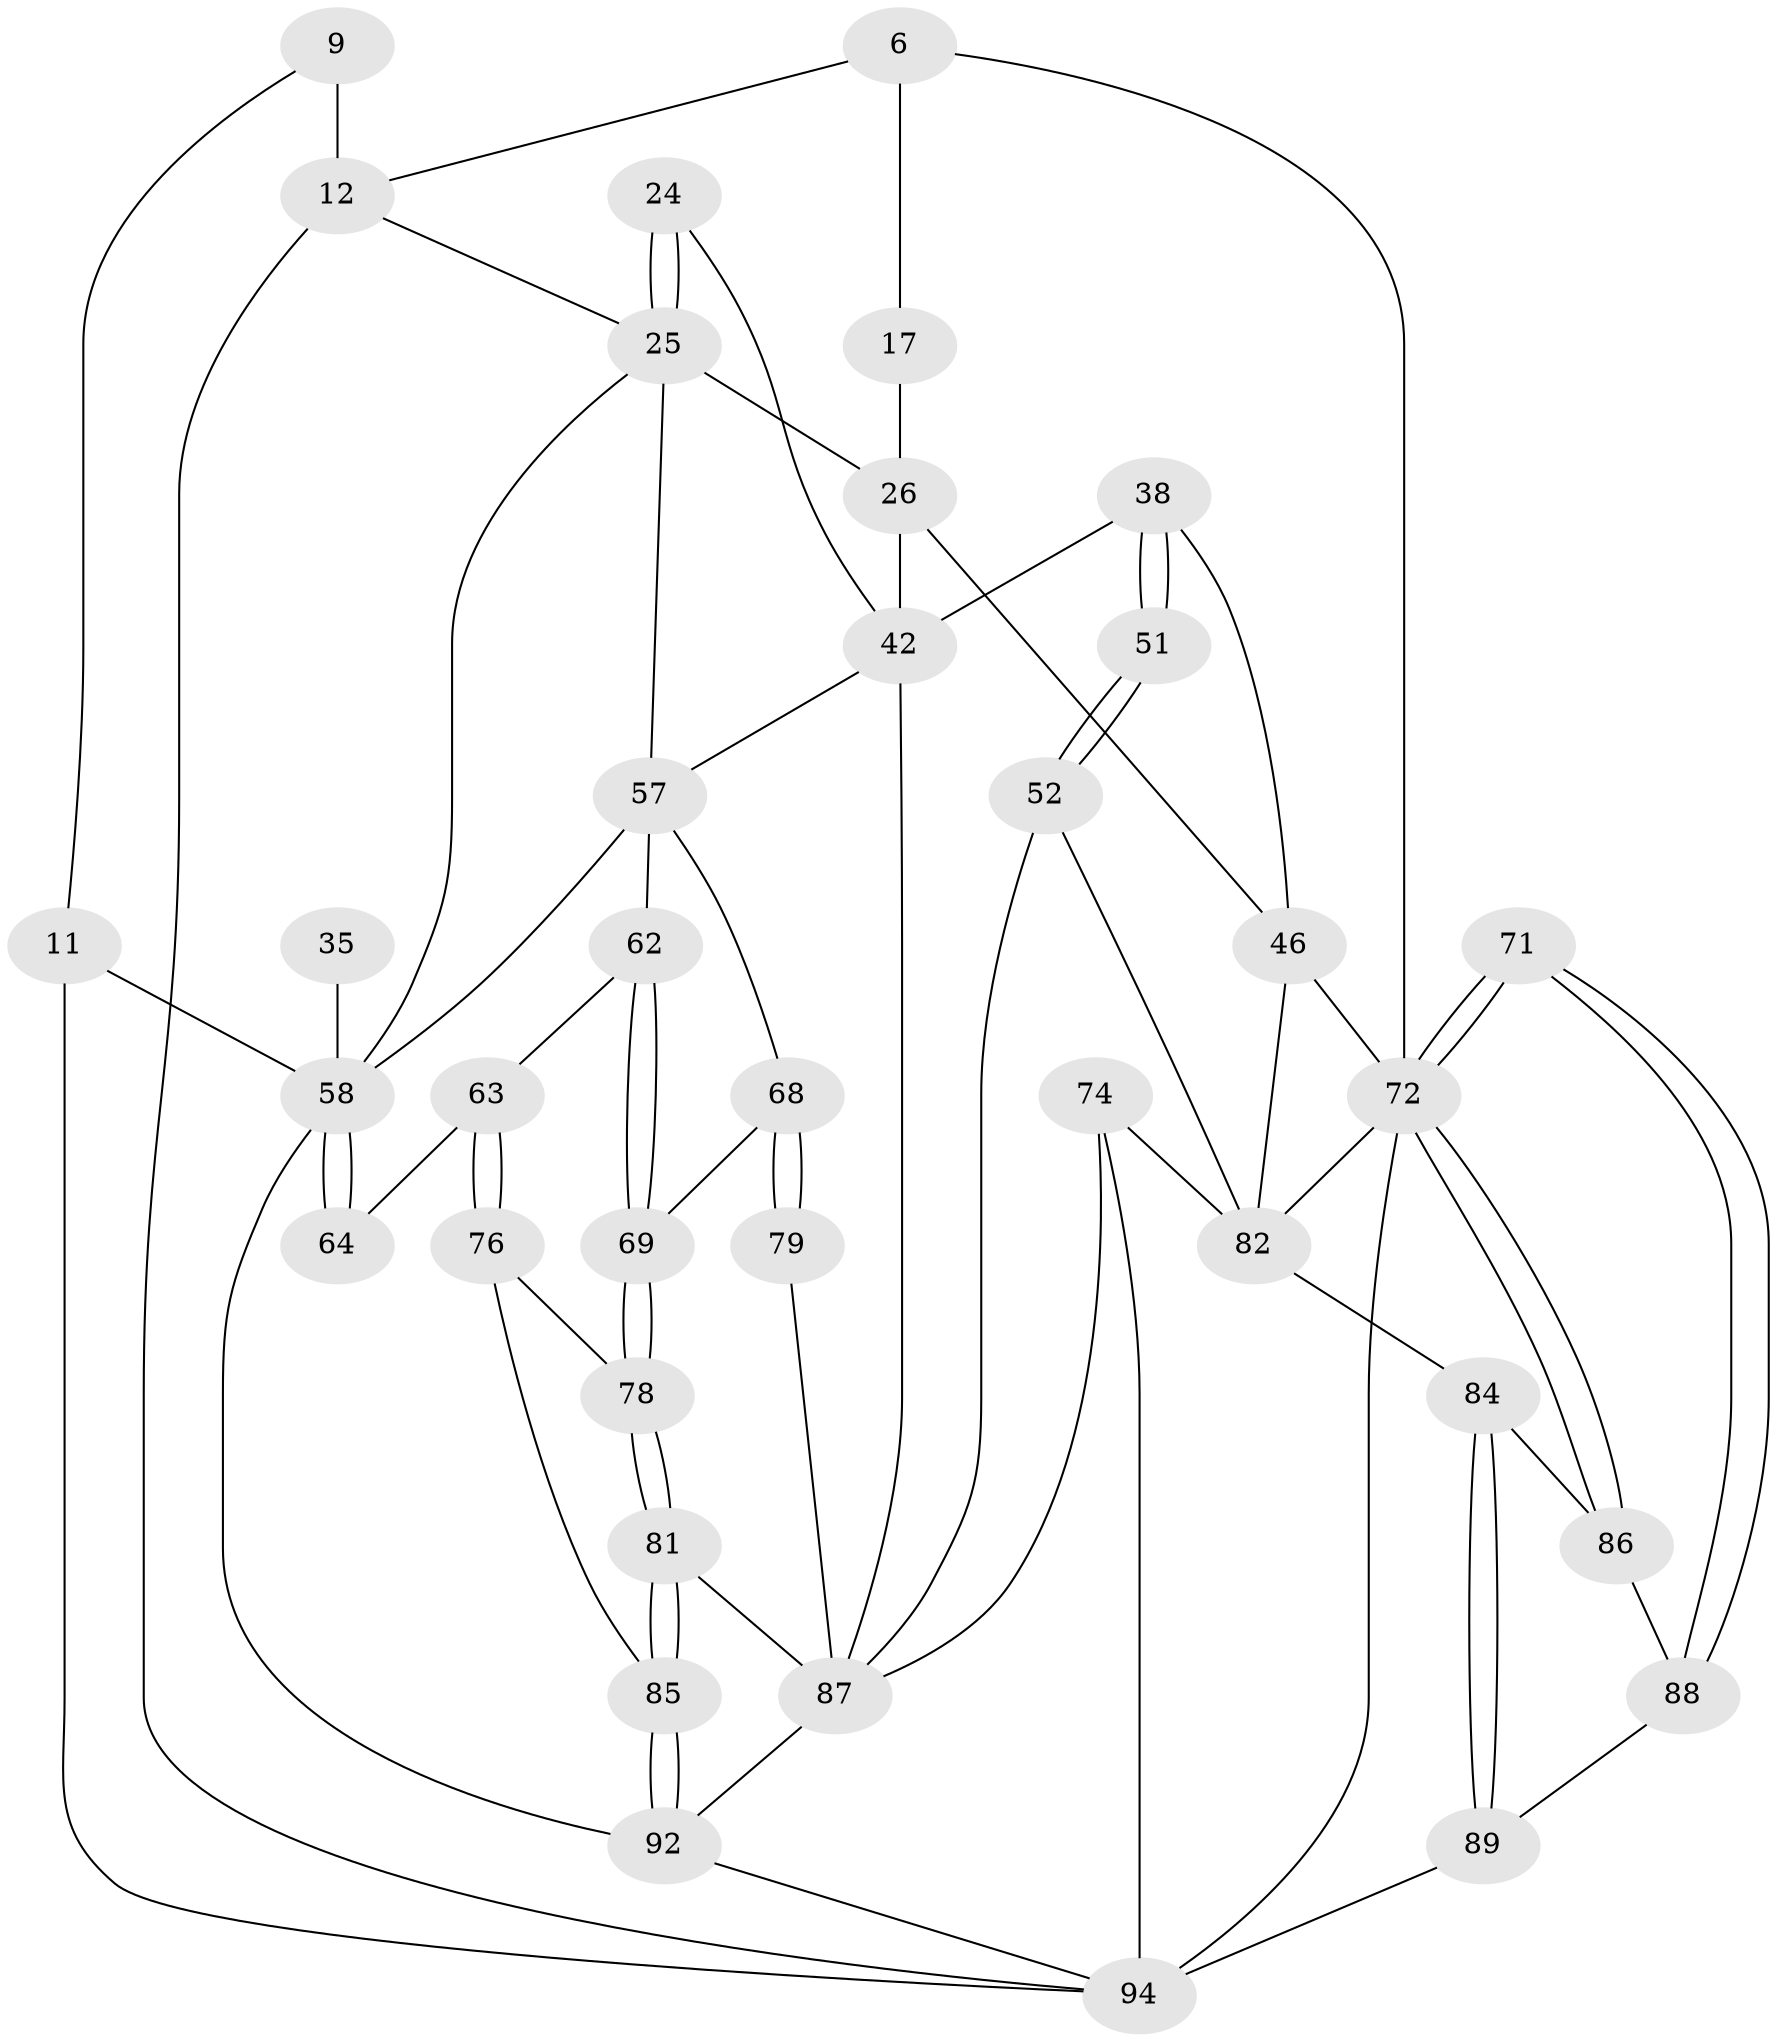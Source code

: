 // original degree distribution, {3: 0.02127659574468085, 6: 0.20212765957446807, 5: 0.5531914893617021, 4: 0.22340425531914893}
// Generated by graph-tools (version 1.1) at 2025/06/03/04/25 22:06:59]
// undirected, 37 vertices, 78 edges
graph export_dot {
graph [start="1"]
  node [color=gray90,style=filled];
  6 [pos="+0.5382000586883328+0.09811478658766781",super="+2"];
  9 [pos="+0.27188936692065324+0.1789816376869226"];
  11 [pos="+0+0",super="+10"];
  12 [pos="+0.3166798347887235+0.17957493083753454",super="+8"];
  17 [pos="+0.7153758904755597+0.16494682903221541",super="+13"];
  24 [pos="+0.42967624636753626+0.3916924830052219"];
  25 [pos="+0.39853431916452864+0.41293710919832116",super="+23"];
  26 [pos="+0.5925436106203644+0.35845548922289716",super="+19"];
  35 [pos="+0.18545343098347813+0.5097992255392224"];
  38 [pos="+0.6124898296791615+0.4137917090325967",super="+37"];
  42 [pos="+0.47580407693168913+0.5475952830536205",super="+41"];
  46 [pos="+0.8159887642069862+0.4555903406577695",super="+36"];
  51 [pos="+0.6520736317764897+0.4860440940311581",super="+50"];
  52 [pos="+0.6650275656382085+0.5523281861819592",super="+49"];
  57 [pos="+0.3447803847666382+0.5754763257051702",super="+56+43"];
  58 [pos="+0+0.7136377277867655",super="+33+55+34"];
  62 [pos="+0.3004099064376388+0.6102376745827945"];
  63 [pos="+0.163971981949198+0.5948252076572199"];
  64 [pos="+0.15102036355007753+0.5755291576593135"];
  68 [pos="+0.3325104743472078+0.6811644400866629",super="+67"];
  69 [pos="+0.2955120725386616+0.6815726787568184"];
  71 [pos="+1+1"];
  72 [pos="+1+0.7040541220193839",super="+44+45+28+70"];
  74 [pos="+0.6454143387914351+0.7954961600553684"];
  76 [pos="+0.18434645579572403+0.6497513170497469"];
  78 [pos="+0.26317443075018176+0.7002556046790743"];
  79 [pos="+0.38563637388868577+0.7460326568397103",super="+66"];
  81 [pos="+0.27547692402439733+0.8186282263785605"];
  82 [pos="+1+0.5897352957864873",super="+73"];
  84 [pos="+0.8742272555344711+0.7899138466089746",super="+83"];
  85 [pos="+0.2693955252361888+0.821882440721098",super="+77"];
  86 [pos="+0.9519353221689149+0.8109381611464461"];
  87 [pos="+0.4845892874670623+0.9643248134434358",super="+80+75+65"];
  88 [pos="+0.9290594793740978+0.8537315339031585"];
  89 [pos="+0.8790358024368456+0.8556471411651095"];
  92 [pos="+0.23759169356399976+0.9335289632992559",super="+60+91"];
  94 [pos="+0.45675466006248155+1",super="+93+61"];
  6 -- 17 [weight=2];
  6 -- 72;
  6 -- 12;
  9 -- 12 [weight=2];
  9 -- 11;
  11 -- 58 [weight=2];
  11 -- 94;
  12 -- 94;
  12 -- 25;
  17 -- 26 [weight=2];
  24 -- 25 [weight=2];
  24 -- 25;
  24 -- 42;
  25 -- 58;
  25 -- 26 [weight=2];
  25 -- 57;
  26 -- 46;
  26 -- 42;
  35 -- 58 [weight=3];
  38 -- 51 [weight=2];
  38 -- 51;
  38 -- 46;
  38 -- 42;
  42 -- 87 [weight=2];
  42 -- 57;
  46 -- 72 [weight=2];
  46 -- 82;
  51 -- 52 [weight=2];
  51 -- 52;
  52 -- 87;
  52 -- 82;
  57 -- 62;
  57 -- 68;
  57 -- 58 [weight=2];
  58 -- 64 [weight=2];
  58 -- 64;
  58 -- 92;
  62 -- 63;
  62 -- 69;
  62 -- 69;
  63 -- 64;
  63 -- 76;
  63 -- 76;
  68 -- 69;
  68 -- 79 [weight=2];
  68 -- 79;
  69 -- 78;
  69 -- 78;
  71 -- 72 [weight=2];
  71 -- 72;
  71 -- 88;
  71 -- 88;
  72 -- 86;
  72 -- 86;
  72 -- 82;
  72 -- 94 [weight=3];
  74 -- 87;
  74 -- 94;
  74 -- 82;
  76 -- 78;
  76 -- 85;
  78 -- 81;
  78 -- 81;
  79 -- 87 [weight=2];
  81 -- 85;
  81 -- 85;
  81 -- 87;
  82 -- 84 [weight=2];
  84 -- 89;
  84 -- 89;
  84 -- 86;
  85 -- 92 [weight=2];
  85 -- 92;
  86 -- 88;
  87 -- 92;
  88 -- 89;
  89 -- 94;
  92 -- 94 [weight=2];
}
